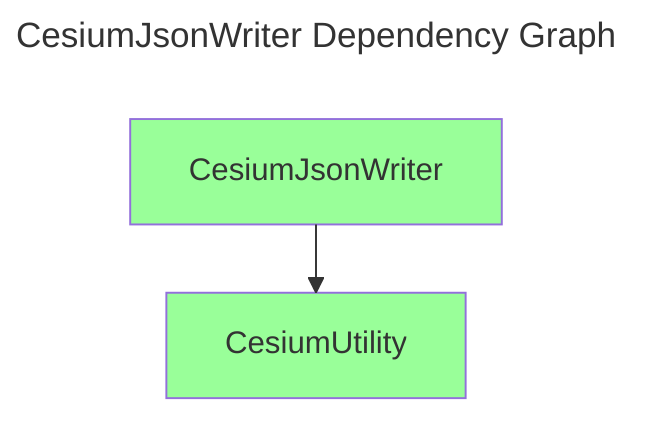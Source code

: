 ---
comment: This file was generated by dep-graph-gen. DO NOT EDIT THIS FILE!
config:
  layout: elk
title: CesiumJsonWriter Dependency Graph
---
graph TD
  classDef dependencyNode fill:#fff,stroke:#ccc,color:#666
  classDef libraryNode fill:#9f9
  CesiumJsonWriter[CesiumJsonWriter] --> CesiumUtility[CesiumUtility]
  class CesiumUtility,CesiumJsonWriter libraryNode